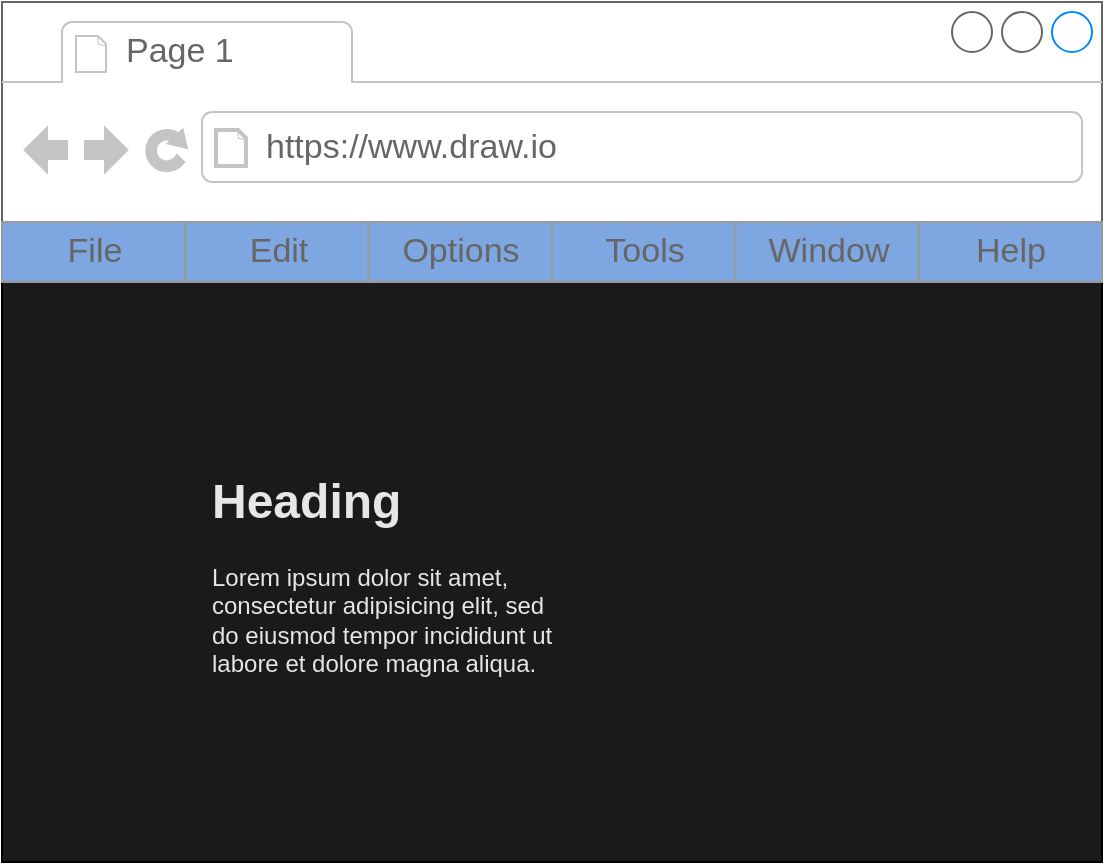 <mxfile version="12.6.2" type="device"><diagram id="5al8veVdHbqCaJXvSXE_" name="Page-1"><mxGraphModel dx="902" dy="816" grid="1" gridSize="10" guides="1" tooltips="1" connect="1" arrows="1" fold="1" page="1" pageScale="1" pageWidth="850" pageHeight="1100" math="0" shadow="0"><root><mxCell id="0"/><mxCell id="1" parent="0"/><mxCell id="1B7FrlWMkUqkKTBWBa2g-1" value="" style="strokeWidth=1;shadow=0;dashed=0;align=center;html=1;shape=mxgraph.mockup.containers.browserWindow;rSize=0;strokeColor=#666666;strokeColor2=#008cff;strokeColor3=#c4c4c4;mainText=,;recursiveResize=0;" vertex="1" parent="1"><mxGeometry x="90" y="40" width="550" height="430" as="geometry"/></mxCell><mxCell id="1B7FrlWMkUqkKTBWBa2g-2" value="Page 1" style="strokeWidth=1;shadow=0;dashed=0;align=center;html=1;shape=mxgraph.mockup.containers.anchor;fontSize=17;fontColor=#666666;align=left;" vertex="1" parent="1B7FrlWMkUqkKTBWBa2g-1"><mxGeometry x="60" y="12" width="110" height="26" as="geometry"/></mxCell><mxCell id="1B7FrlWMkUqkKTBWBa2g-3" value="https://www.draw.io" style="strokeWidth=1;shadow=0;dashed=0;align=center;html=1;shape=mxgraph.mockup.containers.anchor;rSize=0;fontSize=17;fontColor=#666666;align=left;" vertex="1" parent="1B7FrlWMkUqkKTBWBa2g-1"><mxGeometry x="130" y="60" width="250" height="26" as="geometry"/></mxCell><mxCell id="1B7FrlWMkUqkKTBWBa2g-5" value="" style="rounded=0;whiteSpace=wrap;html=1;fillColor=#1A1A1A;" vertex="1" parent="1B7FrlWMkUqkKTBWBa2g-1"><mxGeometry y="110" width="550" height="320" as="geometry"/></mxCell><mxCell id="1B7FrlWMkUqkKTBWBa2g-6" value="" style="strokeWidth=1;shadow=0;dashed=0;align=center;html=1;shape=mxgraph.mockup.forms.rrect;rSize=0;strokeColor=#999999;fillColor=#7EA6E0;" vertex="1" parent="1B7FrlWMkUqkKTBWBa2g-1"><mxGeometry y="110" width="550" height="30" as="geometry"/></mxCell><mxCell id="1B7FrlWMkUqkKTBWBa2g-7" value="File" style="strokeColor=inherit;fillColor=inherit;gradientColor=inherit;strokeWidth=1;shadow=0;dashed=0;align=center;html=1;shape=mxgraph.mockup.forms.rrect;rSize=0;fontSize=17;fontColor=#666666;" vertex="1" parent="1B7FrlWMkUqkKTBWBa2g-6"><mxGeometry width="91.667" height="30" as="geometry"/></mxCell><mxCell id="1B7FrlWMkUqkKTBWBa2g-8" value="Edit" style="strokeColor=inherit;fillColor=inherit;gradientColor=inherit;strokeWidth=1;shadow=0;dashed=0;align=center;html=1;shape=mxgraph.mockup.forms.rrect;rSize=0;fontSize=17;fontColor=#666666;" vertex="1" parent="1B7FrlWMkUqkKTBWBa2g-6"><mxGeometry x="91.667" width="91.667" height="30" as="geometry"/></mxCell><mxCell id="1B7FrlWMkUqkKTBWBa2g-9" value="Options" style="strokeColor=inherit;fillColor=inherit;gradientColor=inherit;strokeWidth=1;shadow=0;dashed=0;align=center;html=1;shape=mxgraph.mockup.forms.rrect;rSize=0;fontSize=17;fontColor=#666666;" vertex="1" parent="1B7FrlWMkUqkKTBWBa2g-6"><mxGeometry x="183.333" width="91.667" height="30" as="geometry"/></mxCell><mxCell id="1B7FrlWMkUqkKTBWBa2g-10" value="Tools" style="strokeColor=inherit;fillColor=inherit;gradientColor=inherit;strokeWidth=1;shadow=0;dashed=0;align=center;html=1;shape=mxgraph.mockup.forms.rrect;rSize=0;fontSize=17;fontColor=#666666;" vertex="1" parent="1B7FrlWMkUqkKTBWBa2g-6"><mxGeometry x="275" width="91.667" height="30" as="geometry"/></mxCell><mxCell id="1B7FrlWMkUqkKTBWBa2g-11" value="Window" style="strokeColor=inherit;fillColor=inherit;gradientColor=inherit;strokeWidth=1;shadow=0;dashed=0;align=center;html=1;shape=mxgraph.mockup.forms.rrect;rSize=0;fontSize=17;fontColor=#666666;" vertex="1" parent="1B7FrlWMkUqkKTBWBa2g-6"><mxGeometry x="366.667" width="91.667" height="30" as="geometry"/></mxCell><mxCell id="1B7FrlWMkUqkKTBWBa2g-12" value="Help" style="strokeColor=inherit;fillColor=inherit;gradientColor=inherit;strokeWidth=1;shadow=0;dashed=0;align=center;html=1;shape=mxgraph.mockup.forms.rrect;rSize=0;fontSize=17;fontColor=#666666;" vertex="1" parent="1B7FrlWMkUqkKTBWBa2g-6"><mxGeometry x="458.333" width="91.667" height="30" as="geometry"/></mxCell><mxCell id="1B7FrlWMkUqkKTBWBa2g-13" value="&lt;h1&gt;Heading&lt;/h1&gt;&lt;p&gt;Lorem ipsum dolor sit amet, consectetur adipisicing elit, sed do eiusmod tempor incididunt ut labore et dolore magna aliqua.&lt;/p&gt;" style="text;html=1;strokeColor=none;fillColor=none;spacing=5;spacingTop=-20;whiteSpace=wrap;overflow=hidden;rounded=0;fontColor=#E6E6E6;" vertex="1" parent="1B7FrlWMkUqkKTBWBa2g-1"><mxGeometry x="100" y="230" width="190" height="120" as="geometry"/></mxCell></root></mxGraphModel></diagram></mxfile>